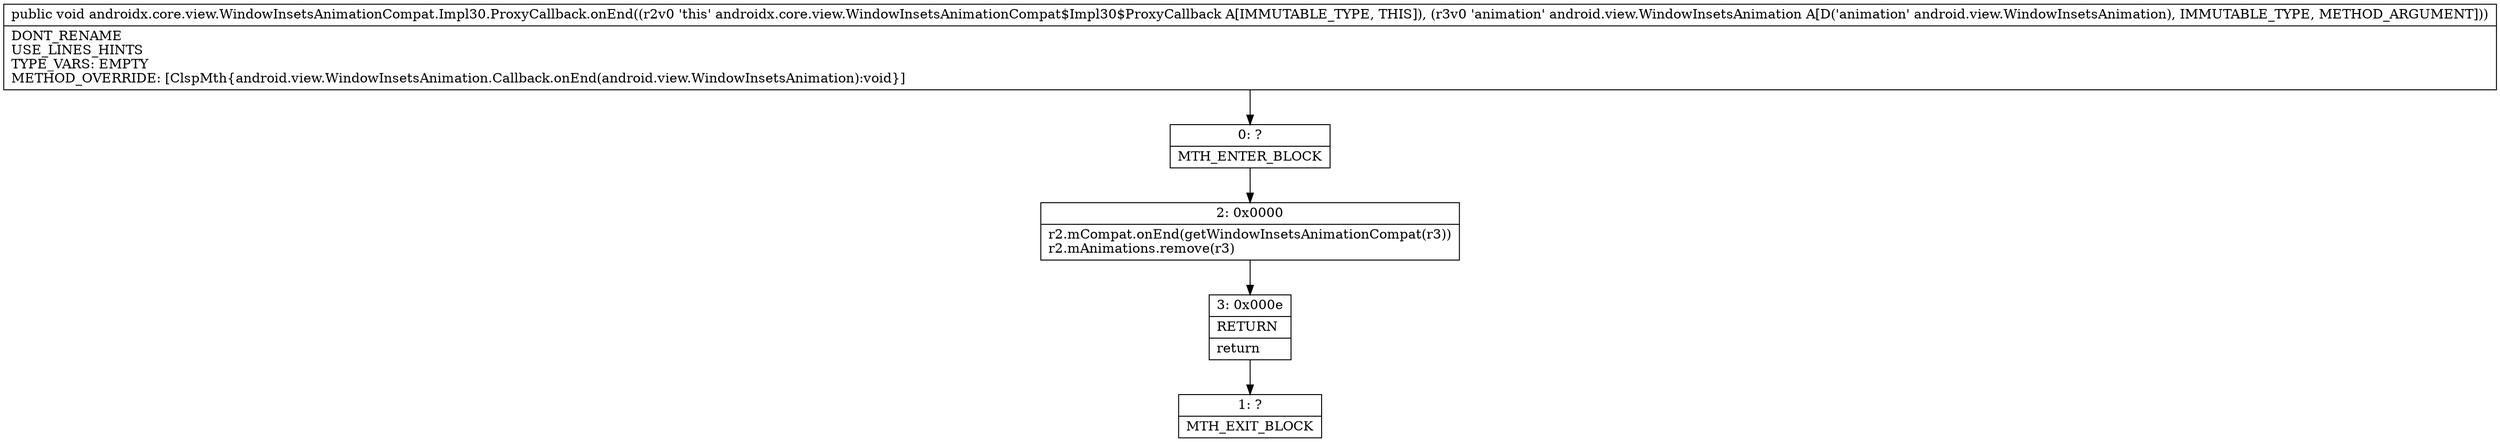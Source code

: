 digraph "CFG forandroidx.core.view.WindowInsetsAnimationCompat.Impl30.ProxyCallback.onEnd(Landroid\/view\/WindowInsetsAnimation;)V" {
Node_0 [shape=record,label="{0\:\ ?|MTH_ENTER_BLOCK\l}"];
Node_2 [shape=record,label="{2\:\ 0x0000|r2.mCompat.onEnd(getWindowInsetsAnimationCompat(r3))\lr2.mAnimations.remove(r3)\l}"];
Node_3 [shape=record,label="{3\:\ 0x000e|RETURN\l|return\l}"];
Node_1 [shape=record,label="{1\:\ ?|MTH_EXIT_BLOCK\l}"];
MethodNode[shape=record,label="{public void androidx.core.view.WindowInsetsAnimationCompat.Impl30.ProxyCallback.onEnd((r2v0 'this' androidx.core.view.WindowInsetsAnimationCompat$Impl30$ProxyCallback A[IMMUTABLE_TYPE, THIS]), (r3v0 'animation' android.view.WindowInsetsAnimation A[D('animation' android.view.WindowInsetsAnimation), IMMUTABLE_TYPE, METHOD_ARGUMENT]))  | DONT_RENAME\lUSE_LINES_HINTS\lTYPE_VARS: EMPTY\lMETHOD_OVERRIDE: [ClspMth\{android.view.WindowInsetsAnimation.Callback.onEnd(android.view.WindowInsetsAnimation):void\}]\l}"];
MethodNode -> Node_0;Node_0 -> Node_2;
Node_2 -> Node_3;
Node_3 -> Node_1;
}

